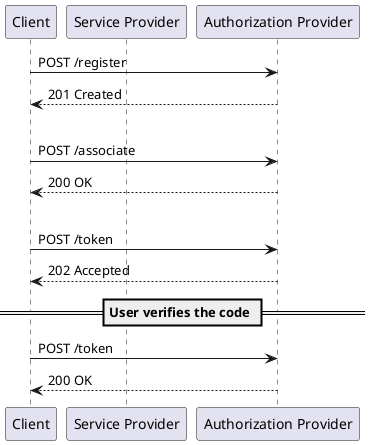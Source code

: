 @startuml

participant "Client"
participant "Service Provider" as SP
participant "Authorization Provider" as AP

Client -> AP: POST /register
Client <-- AP: 201 Created

|||

Client -> AP: POST /associate
Client <-- AP: 200 OK

|||

Client -> AP: POST /token
Client <-- AP: 202 Accepted

== User verifies the code ==

Client -> AP: POST /token
Client <-- AP: 200 OK

@enduml
